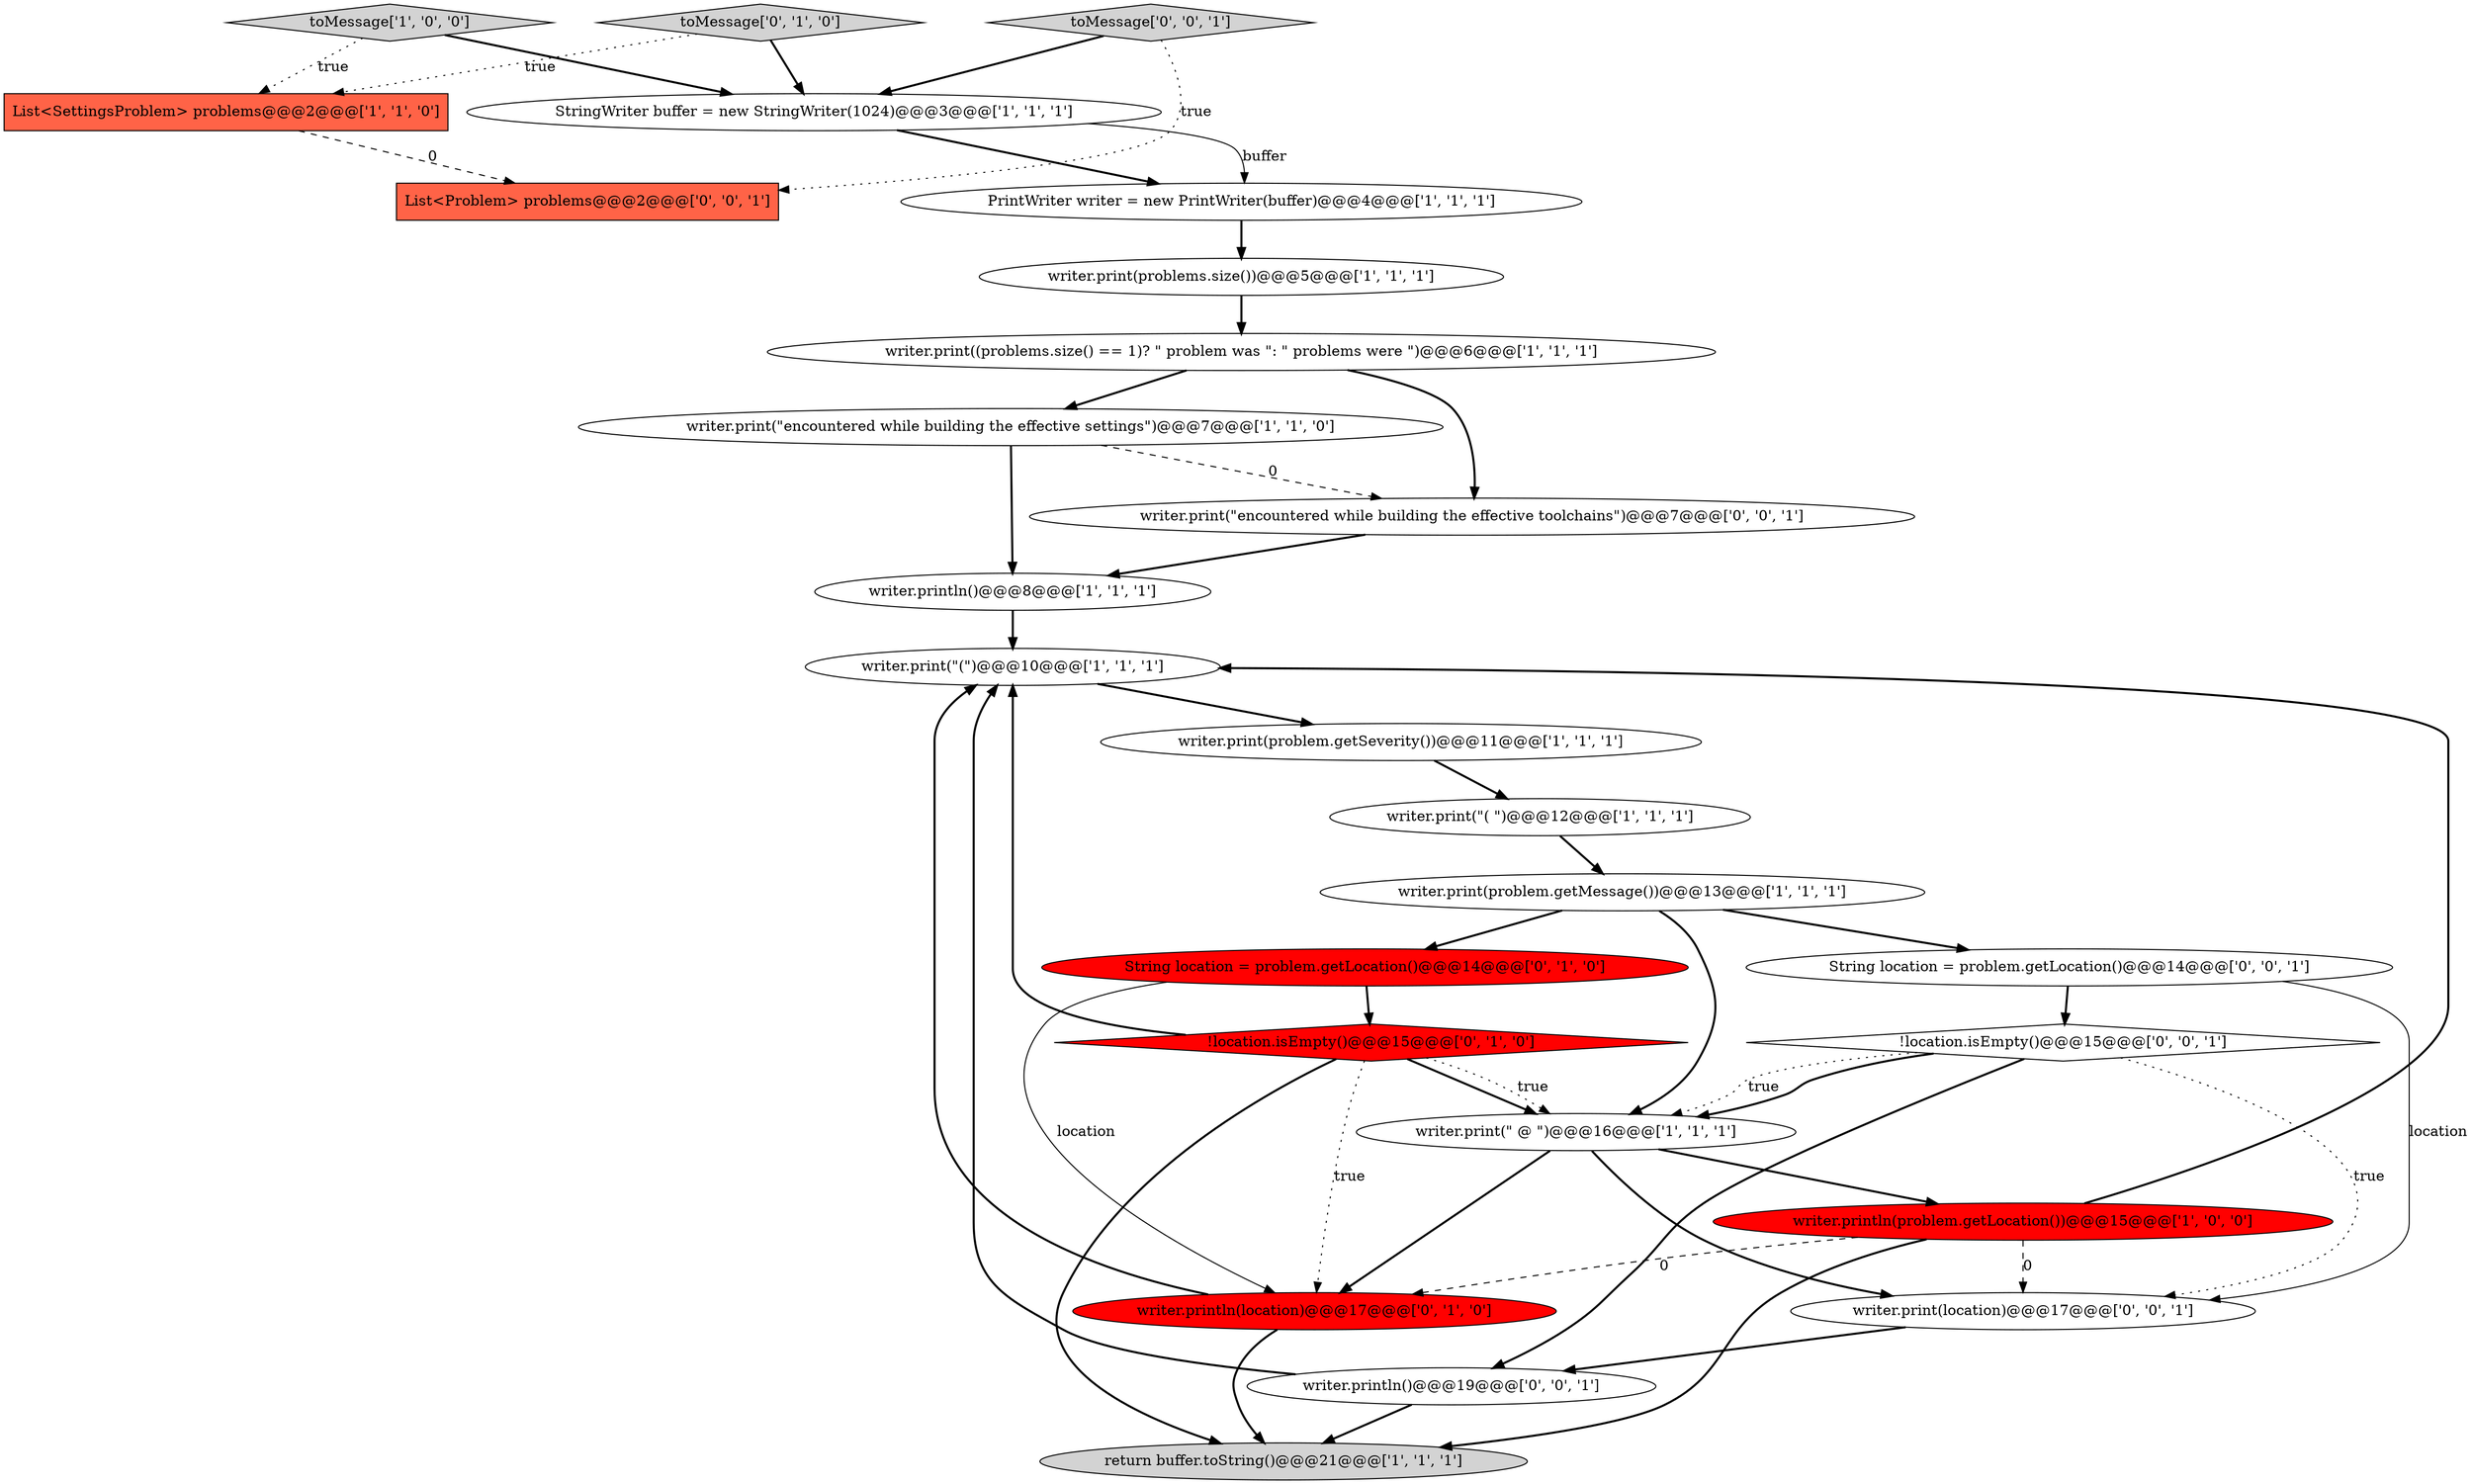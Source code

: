 digraph {
6 [style = filled, label = "List<SettingsProblem> problems@@@2@@@['1', '1', '0']", fillcolor = tomato, shape = box image = "AAA0AAABBB1BBB"];
9 [style = filled, label = "writer.print(problem.getMessage())@@@13@@@['1', '1', '1']", fillcolor = white, shape = ellipse image = "AAA0AAABBB1BBB"];
1 [style = filled, label = "writer.print(\"encountered while building the effective settings\")@@@7@@@['1', '1', '0']", fillcolor = white, shape = ellipse image = "AAA0AAABBB1BBB"];
25 [style = filled, label = "writer.print(\"encountered while building the effective toolchains\")@@@7@@@['0', '0', '1']", fillcolor = white, shape = ellipse image = "AAA0AAABBB3BBB"];
7 [style = filled, label = "writer.println()@@@8@@@['1', '1', '1']", fillcolor = white, shape = ellipse image = "AAA0AAABBB1BBB"];
0 [style = filled, label = "writer.print(\"( \")@@@12@@@['1', '1', '1']", fillcolor = white, shape = ellipse image = "AAA0AAABBB1BBB"];
2 [style = filled, label = "writer.print(\" @ \")@@@16@@@['1', '1', '1']", fillcolor = white, shape = ellipse image = "AAA0AAABBB1BBB"];
12 [style = filled, label = "return buffer.toString()@@@21@@@['1', '1', '1']", fillcolor = lightgray, shape = ellipse image = "AAA0AAABBB1BBB"];
3 [style = filled, label = "writer.print(problem.getSeverity())@@@11@@@['1', '1', '1']", fillcolor = white, shape = ellipse image = "AAA0AAABBB1BBB"];
17 [style = filled, label = "toMessage['0', '1', '0']", fillcolor = lightgray, shape = diamond image = "AAA0AAABBB2BBB"];
20 [style = filled, label = "!location.isEmpty()@@@15@@@['0', '0', '1']", fillcolor = white, shape = diamond image = "AAA0AAABBB3BBB"];
11 [style = filled, label = "writer.println(problem.getLocation())@@@15@@@['1', '0', '0']", fillcolor = red, shape = ellipse image = "AAA1AAABBB1BBB"];
18 [style = filled, label = "!location.isEmpty()@@@15@@@['0', '1', '0']", fillcolor = red, shape = diamond image = "AAA1AAABBB2BBB"];
16 [style = filled, label = "writer.println(location)@@@17@@@['0', '1', '0']", fillcolor = red, shape = ellipse image = "AAA1AAABBB2BBB"];
24 [style = filled, label = "toMessage['0', '0', '1']", fillcolor = lightgray, shape = diamond image = "AAA0AAABBB3BBB"];
10 [style = filled, label = "writer.print((problems.size() == 1)? \" problem was \": \" problems were \")@@@6@@@['1', '1', '1']", fillcolor = white, shape = ellipse image = "AAA0AAABBB1BBB"];
14 [style = filled, label = "PrintWriter writer = new PrintWriter(buffer)@@@4@@@['1', '1', '1']", fillcolor = white, shape = ellipse image = "AAA0AAABBB1BBB"];
21 [style = filled, label = "String location = problem.getLocation()@@@14@@@['0', '0', '1']", fillcolor = white, shape = ellipse image = "AAA0AAABBB3BBB"];
22 [style = filled, label = "writer.println()@@@19@@@['0', '0', '1']", fillcolor = white, shape = ellipse image = "AAA0AAABBB3BBB"];
23 [style = filled, label = "writer.print(location)@@@17@@@['0', '0', '1']", fillcolor = white, shape = ellipse image = "AAA0AAABBB3BBB"];
13 [style = filled, label = "StringWriter buffer = new StringWriter(1024)@@@3@@@['1', '1', '1']", fillcolor = white, shape = ellipse image = "AAA0AAABBB1BBB"];
4 [style = filled, label = "writer.print(\"(\")@@@10@@@['1', '1', '1']", fillcolor = white, shape = ellipse image = "AAA0AAABBB1BBB"];
5 [style = filled, label = "writer.print(problems.size())@@@5@@@['1', '1', '1']", fillcolor = white, shape = ellipse image = "AAA0AAABBB1BBB"];
8 [style = filled, label = "toMessage['1', '0', '0']", fillcolor = lightgray, shape = diamond image = "AAA0AAABBB1BBB"];
15 [style = filled, label = "String location = problem.getLocation()@@@14@@@['0', '1', '0']", fillcolor = red, shape = ellipse image = "AAA1AAABBB2BBB"];
19 [style = filled, label = "List<Problem> problems@@@2@@@['0', '0', '1']", fillcolor = tomato, shape = box image = "AAA0AAABBB3BBB"];
13->14 [style = solid, label="buffer"];
5->10 [style = bold, label=""];
4->3 [style = bold, label=""];
0->9 [style = bold, label=""];
18->16 [style = dotted, label="true"];
9->2 [style = bold, label=""];
17->6 [style = dotted, label="true"];
11->16 [style = dashed, label="0"];
11->4 [style = bold, label=""];
18->12 [style = bold, label=""];
11->23 [style = dashed, label="0"];
11->12 [style = bold, label=""];
24->13 [style = bold, label=""];
7->4 [style = bold, label=""];
18->2 [style = bold, label=""];
25->7 [style = bold, label=""];
1->7 [style = bold, label=""];
15->18 [style = bold, label=""];
3->0 [style = bold, label=""];
20->22 [style = bold, label=""];
22->4 [style = bold, label=""];
20->2 [style = bold, label=""];
2->23 [style = bold, label=""];
15->16 [style = solid, label="location"];
23->22 [style = bold, label=""];
21->20 [style = bold, label=""];
8->6 [style = dotted, label="true"];
18->4 [style = bold, label=""];
10->25 [style = bold, label=""];
9->15 [style = bold, label=""];
22->12 [style = bold, label=""];
21->23 [style = solid, label="location"];
6->19 [style = dashed, label="0"];
20->23 [style = dotted, label="true"];
9->21 [style = bold, label=""];
20->2 [style = dotted, label="true"];
24->19 [style = dotted, label="true"];
17->13 [style = bold, label=""];
16->4 [style = bold, label=""];
1->25 [style = dashed, label="0"];
10->1 [style = bold, label=""];
13->14 [style = bold, label=""];
16->12 [style = bold, label=""];
2->11 [style = bold, label=""];
8->13 [style = bold, label=""];
18->2 [style = dotted, label="true"];
14->5 [style = bold, label=""];
2->16 [style = bold, label=""];
}
